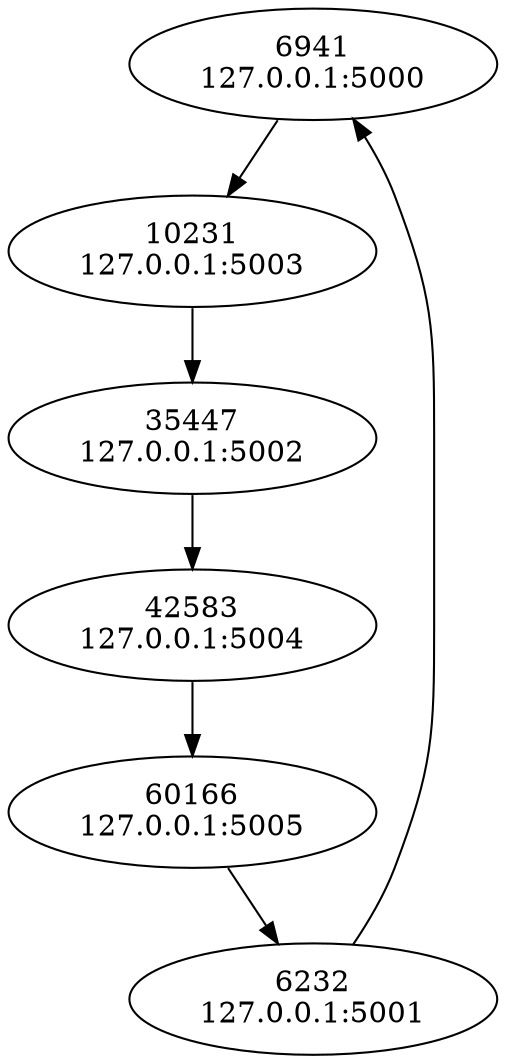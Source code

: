 // Chord Ring
digraph {
	6941 [label="6941
127.0.0.1:5000"]
	6941 -> 10231
	10231 [label="10231
127.0.0.1:5003"]
	10231 -> 35447
	35447 [label="35447
127.0.0.1:5002"]
	35447 -> 42583
	42583 [label="42583
127.0.0.1:5004"]
	42583 -> 60166
	60166 [label="60166
127.0.0.1:5005"]
	60166 -> 6232
	6232 [label="6232
127.0.0.1:5001"]
	6232 -> 6941
}

